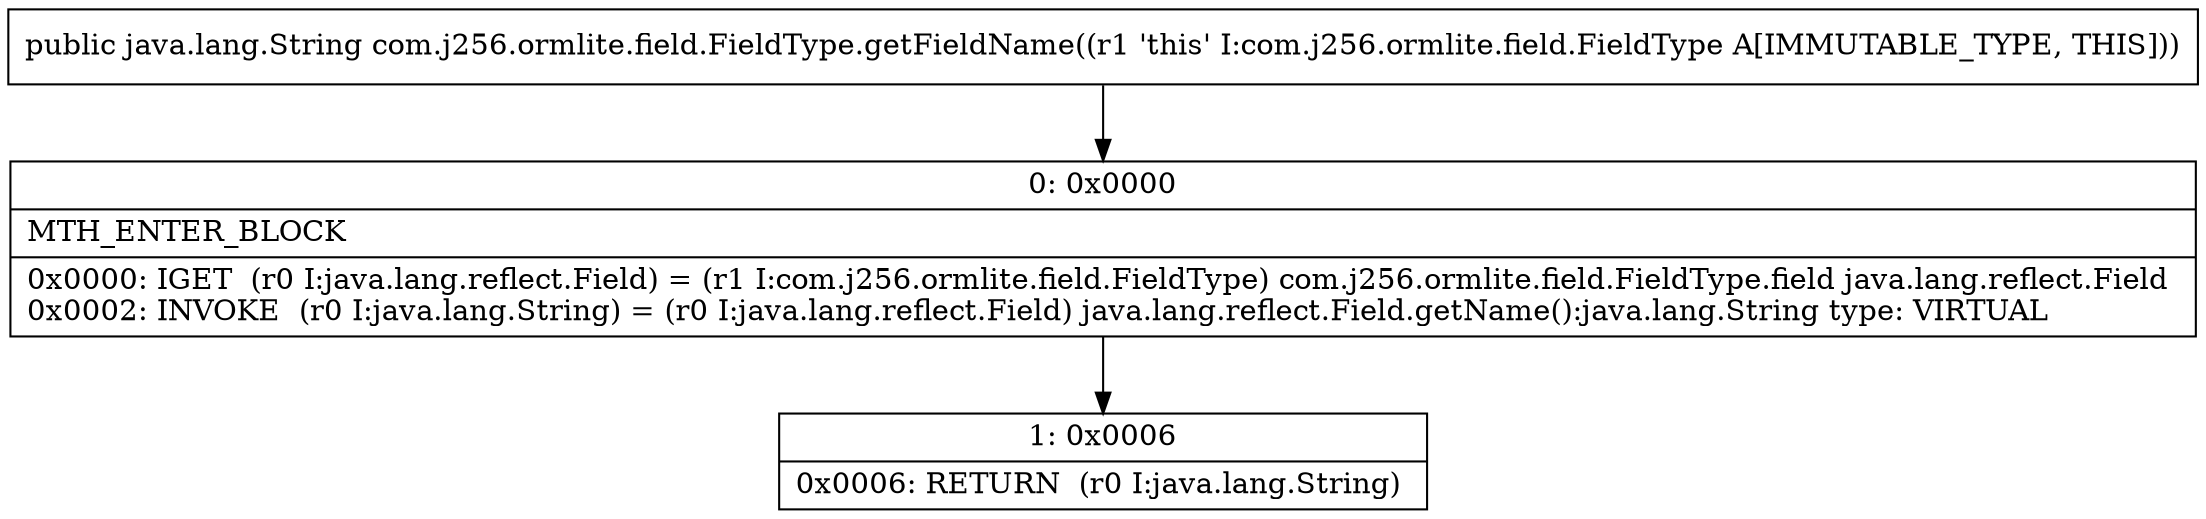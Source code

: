 digraph "CFG forcom.j256.ormlite.field.FieldType.getFieldName()Ljava\/lang\/String;" {
Node_0 [shape=record,label="{0\:\ 0x0000|MTH_ENTER_BLOCK\l|0x0000: IGET  (r0 I:java.lang.reflect.Field) = (r1 I:com.j256.ormlite.field.FieldType) com.j256.ormlite.field.FieldType.field java.lang.reflect.Field \l0x0002: INVOKE  (r0 I:java.lang.String) = (r0 I:java.lang.reflect.Field) java.lang.reflect.Field.getName():java.lang.String type: VIRTUAL \l}"];
Node_1 [shape=record,label="{1\:\ 0x0006|0x0006: RETURN  (r0 I:java.lang.String) \l}"];
MethodNode[shape=record,label="{public java.lang.String com.j256.ormlite.field.FieldType.getFieldName((r1 'this' I:com.j256.ormlite.field.FieldType A[IMMUTABLE_TYPE, THIS])) }"];
MethodNode -> Node_0;
Node_0 -> Node_1;
}

